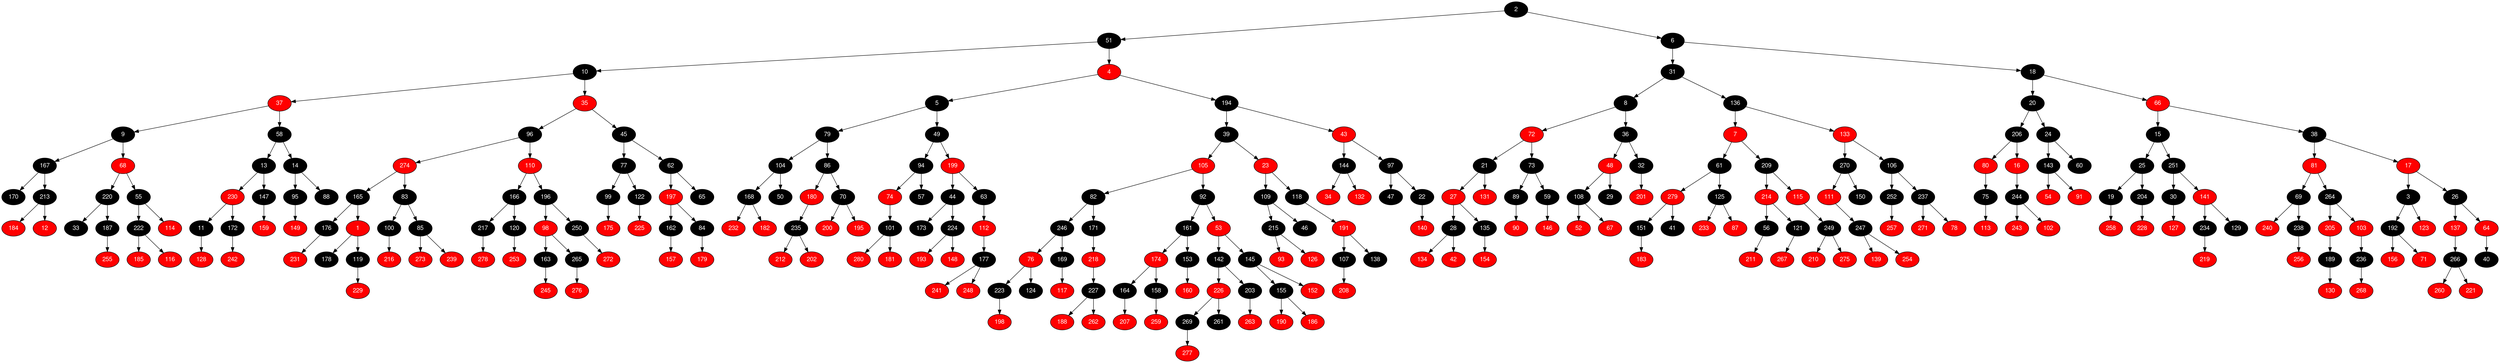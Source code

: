 digraph RB_Teste {
	node [fontname="Helvetica,Arial,sans-serif" style="filled"]
	edge [fontname="Helvetica,Arial,sans-serif" color="black"]

	{
		node [fillcolor=" black" fontcolor=" white"] 2 
		node [fillcolor=" black" fontcolor=" white"] 51 
		node [fillcolor=" black" fontcolor=" white"] 10 
		node [fillcolor=" red" fontcolor=" white"] 37 
		node [fillcolor=" black" fontcolor=" white"] 9 
		node [fillcolor=" black" fontcolor=" white"] 167 
		node [fillcolor=" black" fontcolor=" white"] 170 
		node [fillcolor=" black" fontcolor=" white"] 213 
		node [fillcolor=" red" fontcolor=" white"] 184 
		node [fillcolor=" red" fontcolor=" white"] 12 
		node [fillcolor=" red" fontcolor=" white"] 68 
		node [fillcolor=" black" fontcolor=" white"] 220 
		node [fillcolor=" black" fontcolor=" white"] 33 
		node [fillcolor=" black" fontcolor=" white"] 187 
		node [fillcolor=" red" fontcolor=" white"] 255 
		node [fillcolor=" black" fontcolor=" white"] 55 
		node [fillcolor=" black" fontcolor=" white"] 222 
		node [fillcolor=" red" fontcolor=" white"] 185 
		node [fillcolor=" red" fontcolor=" white"] 116 
		node [fillcolor=" red" fontcolor=" white"] 114 
		node [fillcolor=" black" fontcolor=" white"] 58 
		node [fillcolor=" black" fontcolor=" white"] 13 
		node [fillcolor=" red" fontcolor=" white"] 230 
		node [fillcolor=" black" fontcolor=" white"] 11 
		node [fillcolor=" red" fontcolor=" white"] 128 
		node [fillcolor=" black" fontcolor=" white"] 172 
		node [fillcolor=" red" fontcolor=" white"] 242 
		node [fillcolor=" black" fontcolor=" white"] 147 
		node [fillcolor=" red" fontcolor=" white"] 159 
		node [fillcolor=" black" fontcolor=" white"] 14 
		node [fillcolor=" black" fontcolor=" white"] 95 
		node [fillcolor=" red" fontcolor=" white"] 149 
		node [fillcolor=" black" fontcolor=" white"] 88 
		node [fillcolor=" red" fontcolor=" white"] 35 
		node [fillcolor=" black" fontcolor=" white"] 96 
		node [fillcolor=" red" fontcolor=" white"] 274 
		node [fillcolor=" black" fontcolor=" white"] 165 
		node [fillcolor=" black" fontcolor=" white"] 176 
		node [fillcolor=" red" fontcolor=" white"] 231 
		node [fillcolor=" red" fontcolor=" white"] 1 
		node [fillcolor=" black" fontcolor=" white"] 178 
		node [fillcolor=" black" fontcolor=" white"] 119 
		node [fillcolor=" red" fontcolor=" white"] 229 
		node [fillcolor=" black" fontcolor=" white"] 83 
		node [fillcolor=" black" fontcolor=" white"] 100 
		node [fillcolor=" red" fontcolor=" white"] 216 
		node [fillcolor=" black" fontcolor=" white"] 85 
		node [fillcolor=" red" fontcolor=" white"] 273 
		node [fillcolor=" red" fontcolor=" white"] 239 
		node [fillcolor=" red" fontcolor=" white"] 110 
		node [fillcolor=" black" fontcolor=" white"] 166 
		node [fillcolor=" black" fontcolor=" white"] 217 
		node [fillcolor=" red" fontcolor=" white"] 278 
		node [fillcolor=" black" fontcolor=" white"] 120 
		node [fillcolor=" red" fontcolor=" white"] 253 
		node [fillcolor=" black" fontcolor=" white"] 196 
		node [fillcolor=" red" fontcolor=" white"] 98 
		node [fillcolor=" black" fontcolor=" white"] 163 
		node [fillcolor=" red" fontcolor=" white"] 245 
		node [fillcolor=" black" fontcolor=" white"] 265 
		node [fillcolor=" red" fontcolor=" white"] 276 
		node [fillcolor=" black" fontcolor=" white"] 250 
		node [fillcolor=" red" fontcolor=" white"] 272 
		node [fillcolor=" black" fontcolor=" white"] 45 
		node [fillcolor=" black" fontcolor=" white"] 77 
		node [fillcolor=" black" fontcolor=" white"] 99 
		node [fillcolor=" red" fontcolor=" white"] 175 
		node [fillcolor=" black" fontcolor=" white"] 122 
		node [fillcolor=" red" fontcolor=" white"] 225 
		node [fillcolor=" black" fontcolor=" white"] 62 
		node [fillcolor=" red" fontcolor=" white"] 197 
		node [fillcolor=" black" fontcolor=" white"] 162 
		node [fillcolor=" red" fontcolor=" white"] 157 
		node [fillcolor=" black" fontcolor=" white"] 84 
		node [fillcolor=" red" fontcolor=" white"] 179 
		node [fillcolor=" black" fontcolor=" white"] 65 
		node [fillcolor=" red" fontcolor=" white"] 4 
		node [fillcolor=" black" fontcolor=" white"] 5 
		node [fillcolor=" black" fontcolor=" white"] 79 
		node [fillcolor=" black" fontcolor=" white"] 104 
		node [fillcolor=" black" fontcolor=" white"] 168 
		node [fillcolor=" red" fontcolor=" white"] 232 
		node [fillcolor=" red" fontcolor=" white"] 182 
		node [fillcolor=" black" fontcolor=" white"] 50 
		node [fillcolor=" black" fontcolor=" white"] 86 
		node [fillcolor=" red" fontcolor=" white"] 180 
		node [fillcolor=" black" fontcolor=" white"] 235 
		node [fillcolor=" red" fontcolor=" white"] 212 
		node [fillcolor=" red" fontcolor=" white"] 202 
		node [fillcolor=" black" fontcolor=" white"] 70 
		node [fillcolor=" red" fontcolor=" white"] 200 
		node [fillcolor=" red" fontcolor=" white"] 195 
		node [fillcolor=" black" fontcolor=" white"] 49 
		node [fillcolor=" black" fontcolor=" white"] 94 
		node [fillcolor=" red" fontcolor=" white"] 74 
		node [fillcolor=" black" fontcolor=" white"] 101 
		node [fillcolor=" red" fontcolor=" white"] 280 
		node [fillcolor=" red" fontcolor=" white"] 181 
		node [fillcolor=" black" fontcolor=" white"] 57 
		node [fillcolor=" red" fontcolor=" white"] 199 
		node [fillcolor=" black" fontcolor=" white"] 44 
		node [fillcolor=" black" fontcolor=" white"] 173 
		node [fillcolor=" black" fontcolor=" white"] 224 
		node [fillcolor=" red" fontcolor=" white"] 193 
		node [fillcolor=" red" fontcolor=" white"] 148 
		node [fillcolor=" black" fontcolor=" white"] 63 
		node [fillcolor=" red" fontcolor=" white"] 112 
		node [fillcolor=" black" fontcolor=" white"] 177 
		node [fillcolor=" red" fontcolor=" white"] 241 
		node [fillcolor=" red" fontcolor=" white"] 248 
		node [fillcolor=" black" fontcolor=" white"] 194 
		node [fillcolor=" black" fontcolor=" white"] 39 
		node [fillcolor=" red" fontcolor=" white"] 105 
		node [fillcolor=" black" fontcolor=" white"] 82 
		node [fillcolor=" black" fontcolor=" white"] 246 
		node [fillcolor=" red" fontcolor=" white"] 76 
		node [fillcolor=" black" fontcolor=" white"] 223 
		node [fillcolor=" red" fontcolor=" white"] 198 
		node [fillcolor=" black" fontcolor=" white"] 124 
		node [fillcolor=" black" fontcolor=" white"] 169 
		node [fillcolor=" red" fontcolor=" white"] 117 
		node [fillcolor=" black" fontcolor=" white"] 171 
		node [fillcolor=" red" fontcolor=" white"] 218 
		node [fillcolor=" black" fontcolor=" white"] 227 
		node [fillcolor=" red" fontcolor=" white"] 188 
		node [fillcolor=" red" fontcolor=" white"] 262 
		node [fillcolor=" black" fontcolor=" white"] 92 
		node [fillcolor=" black" fontcolor=" white"] 161 
		node [fillcolor=" red" fontcolor=" white"] 174 
		node [fillcolor=" black" fontcolor=" white"] 164 
		node [fillcolor=" red" fontcolor=" white"] 207 
		node [fillcolor=" black" fontcolor=" white"] 158 
		node [fillcolor=" red" fontcolor=" white"] 259 
		node [fillcolor=" black" fontcolor=" white"] 153 
		node [fillcolor=" red" fontcolor=" white"] 160 
		node [fillcolor=" red" fontcolor=" white"] 53 
		node [fillcolor=" black" fontcolor=" white"] 142 
		node [fillcolor=" red" fontcolor=" white"] 226 
		node [fillcolor=" black" fontcolor=" white"] 269 
		node [fillcolor=" red" fontcolor=" white"] 277 
		node [fillcolor=" black" fontcolor=" white"] 261 
		node [fillcolor=" black" fontcolor=" white"] 203 
		node [fillcolor=" red" fontcolor=" white"] 263 
		node [fillcolor=" black" fontcolor=" white"] 145 
		node [fillcolor=" black" fontcolor=" white"] 155 
		node [fillcolor=" red" fontcolor=" white"] 190 
		node [fillcolor=" red" fontcolor=" white"] 186 
		node [fillcolor=" red" fontcolor=" white"] 152 
		node [fillcolor=" red" fontcolor=" white"] 23 
		node [fillcolor=" black" fontcolor=" white"] 109 
		node [fillcolor=" black" fontcolor=" white"] 215 
		node [fillcolor=" red" fontcolor=" white"] 93 
		node [fillcolor=" red" fontcolor=" white"] 126 
		node [fillcolor=" black" fontcolor=" white"] 46 
		node [fillcolor=" black" fontcolor=" white"] 118 
		node [fillcolor=" red" fontcolor=" white"] 191 
		node [fillcolor=" black" fontcolor=" white"] 107 
		node [fillcolor=" red" fontcolor=" white"] 208 
		node [fillcolor=" black" fontcolor=" white"] 138 
		node [fillcolor=" red" fontcolor=" white"] 43 
		node [fillcolor=" black" fontcolor=" white"] 144 
		node [fillcolor=" red" fontcolor=" white"] 34 
		node [fillcolor=" red" fontcolor=" white"] 132 
		node [fillcolor=" black" fontcolor=" white"] 97 
		node [fillcolor=" black" fontcolor=" white"] 47 
		node [fillcolor=" black" fontcolor=" white"] 22 
		node [fillcolor=" red" fontcolor=" white"] 140 
		node [fillcolor=" black" fontcolor=" white"] 6 
		node [fillcolor=" black" fontcolor=" white"] 31 
		node [fillcolor=" black" fontcolor=" white"] 8 
		node [fillcolor=" red" fontcolor=" white"] 72 
		node [fillcolor=" black" fontcolor=" white"] 21 
		node [fillcolor=" red" fontcolor=" white"] 27 
		node [fillcolor=" black" fontcolor=" white"] 28 
		node [fillcolor=" red" fontcolor=" white"] 134 
		node [fillcolor=" red" fontcolor=" white"] 42 
		node [fillcolor=" black" fontcolor=" white"] 135 
		node [fillcolor=" red" fontcolor=" white"] 154 
		node [fillcolor=" red" fontcolor=" white"] 131 
		node [fillcolor=" black" fontcolor=" white"] 73 
		node [fillcolor=" black" fontcolor=" white"] 89 
		node [fillcolor=" red" fontcolor=" white"] 90 
		node [fillcolor=" black" fontcolor=" white"] 59 
		node [fillcolor=" red" fontcolor=" white"] 146 
		node [fillcolor=" black" fontcolor=" white"] 36 
		node [fillcolor=" red" fontcolor=" white"] 48 
		node [fillcolor=" black" fontcolor=" white"] 108 
		node [fillcolor=" red" fontcolor=" white"] 52 
		node [fillcolor=" red" fontcolor=" white"] 67 
		node [fillcolor=" black" fontcolor=" white"] 29 
		node [fillcolor=" black" fontcolor=" white"] 32 
		node [fillcolor=" red" fontcolor=" white"] 201 
		node [fillcolor=" black" fontcolor=" white"] 136 
		node [fillcolor=" red" fontcolor=" white"] 7 
		node [fillcolor=" black" fontcolor=" white"] 61 
		node [fillcolor=" red" fontcolor=" white"] 279 
		node [fillcolor=" black" fontcolor=" white"] 151 
		node [fillcolor=" red" fontcolor=" white"] 183 
		node [fillcolor=" black" fontcolor=" white"] 41 
		node [fillcolor=" black" fontcolor=" white"] 125 
		node [fillcolor=" red" fontcolor=" white"] 233 
		node [fillcolor=" red" fontcolor=" white"] 87 
		node [fillcolor=" black" fontcolor=" white"] 209 
		node [fillcolor=" red" fontcolor=" white"] 214 
		node [fillcolor=" black" fontcolor=" white"] 56 
		node [fillcolor=" red" fontcolor=" white"] 211 
		node [fillcolor=" black" fontcolor=" white"] 121 
		node [fillcolor=" red" fontcolor=" white"] 267 
		node [fillcolor=" red" fontcolor=" white"] 115 
		node [fillcolor=" black" fontcolor=" white"] 249 
		node [fillcolor=" red" fontcolor=" white"] 210 
		node [fillcolor=" red" fontcolor=" white"] 275 
		node [fillcolor=" red" fontcolor=" white"] 133 
		node [fillcolor=" black" fontcolor=" white"] 270 
		node [fillcolor=" red" fontcolor=" white"] 111 
		node [fillcolor=" black" fontcolor=" white"] 247 
		node [fillcolor=" red" fontcolor=" white"] 139 
		node [fillcolor=" red" fontcolor=" white"] 254 
		node [fillcolor=" black" fontcolor=" white"] 150 
		node [fillcolor=" black" fontcolor=" white"] 106 
		node [fillcolor=" black" fontcolor=" white"] 252 
		node [fillcolor=" red" fontcolor=" white"] 257 
		node [fillcolor=" black" fontcolor=" white"] 237 
		node [fillcolor=" red" fontcolor=" white"] 271 
		node [fillcolor=" red" fontcolor=" white"] 78 
		node [fillcolor=" black" fontcolor=" white"] 18 
		node [fillcolor=" black" fontcolor=" white"] 20 
		node [fillcolor=" black" fontcolor=" white"] 206 
		node [fillcolor=" red" fontcolor=" white"] 80 
		node [fillcolor=" black" fontcolor=" white"] 75 
		node [fillcolor=" red" fontcolor=" white"] 113 
		node [fillcolor=" red" fontcolor=" white"] 16 
		node [fillcolor=" black" fontcolor=" white"] 244 
		node [fillcolor=" red" fontcolor=" white"] 243 
		node [fillcolor=" red" fontcolor=" white"] 102 
		node [fillcolor=" black" fontcolor=" white"] 24 
		node [fillcolor=" black" fontcolor=" white"] 143 
		node [fillcolor=" red" fontcolor=" white"] 54 
		node [fillcolor=" red" fontcolor=" white"] 91 
		node [fillcolor=" black" fontcolor=" white"] 60 
		node [fillcolor=" red" fontcolor=" white"] 66 
		node [fillcolor=" black" fontcolor=" white"] 15 
		node [fillcolor=" black" fontcolor=" white"] 25 
		node [fillcolor=" black" fontcolor=" white"] 19 
		node [fillcolor=" red" fontcolor=" white"] 258 
		node [fillcolor=" black" fontcolor=" white"] 204 
		node [fillcolor=" red" fontcolor=" white"] 228 
		node [fillcolor=" black" fontcolor=" white"] 251 
		node [fillcolor=" black" fontcolor=" white"] 30 
		node [fillcolor=" red" fontcolor=" white"] 127 
		node [fillcolor=" red" fontcolor=" white"] 141 
		node [fillcolor=" black" fontcolor=" white"] 234 
		node [fillcolor=" red" fontcolor=" white"] 219 
		node [fillcolor=" black" fontcolor=" white"] 129 
		node [fillcolor=" black" fontcolor=" white"] 38 
		node [fillcolor=" red" fontcolor=" white"] 81 
		node [fillcolor=" black" fontcolor=" white"] 69 
		node [fillcolor=" red" fontcolor=" white"] 240 
		node [fillcolor=" black" fontcolor=" white"] 238 
		node [fillcolor=" red" fontcolor=" white"] 256 
		node [fillcolor=" black" fontcolor=" white"] 264 
		node [fillcolor=" red" fontcolor=" white"] 205 
		node [fillcolor=" black" fontcolor=" white"] 189 
		node [fillcolor=" red" fontcolor=" white"] 130 
		node [fillcolor=" red" fontcolor=" white"] 103 
		node [fillcolor=" black" fontcolor=" white"] 236 
		node [fillcolor=" red" fontcolor=" white"] 268 
		node [fillcolor=" red" fontcolor=" white"] 17 
		node [fillcolor=" black" fontcolor=" white"] 3 
		node [fillcolor=" black" fontcolor=" white"] 192 
		node [fillcolor=" red" fontcolor=" white"] 156 
		node [fillcolor=" red" fontcolor=" white"] 71 
		node [fillcolor=" red" fontcolor=" white"] 123 
		node [fillcolor=" black" fontcolor=" white"] 26 
		node [fillcolor=" red" fontcolor=" white"] 137 
		node [fillcolor=" black" fontcolor=" white"] 266 
		node [fillcolor=" red" fontcolor=" white"] 260 
		node [fillcolor=" red" fontcolor=" white"] 221 
		node [fillcolor=" red" fontcolor=" white"] 64 
		node [fillcolor=" black" fontcolor=" white"] 40 
	}

	2 -> 51 
	2 -> 6 
	51 -> 10 
	51 -> 4 
	10 -> 37 
	10 -> 35 
	37 -> 9 
	37 -> 58 
	9 -> 167 
	9 -> 68 
	167 -> 170 
	167 -> 213 
	213 -> 184 
	213 -> 12 
	68 -> 220 
	68 -> 55 
	220 -> 33 
	220 -> 187 
	187 -> 255 
	55 -> 222 
	55 -> 114 
	222 -> 185 
	222 -> 116 
	58 -> 13 
	58 -> 14 
	13 -> 230 
	13 -> 147 
	230 -> 11 
	230 -> 172 
	11 -> 128 
	172 -> 242 
	147 -> 159 
	14 -> 95 
	14 -> 88 
	95 -> 149 
	35 -> 96 
	35 -> 45 
	96 -> 274 
	96 -> 110 
	274 -> 165 
	274 -> 83 
	165 -> 176 
	165 -> 1 
	176 -> 231 
	1 -> 178 
	1 -> 119 
	119 -> 229 
	83 -> 100 
	83 -> 85 
	100 -> 216 
	85 -> 273 
	85 -> 239 
	110 -> 166 
	110 -> 196 
	166 -> 217 
	166 -> 120 
	217 -> 278 
	120 -> 253 
	196 -> 98 
	196 -> 250 
	98 -> 163 
	98 -> 265 
	163 -> 245 
	265 -> 276 
	250 -> 272 
	45 -> 77 
	45 -> 62 
	77 -> 99 
	77 -> 122 
	99 -> 175 
	122 -> 225 
	62 -> 197 
	62 -> 65 
	197 -> 162 
	197 -> 84 
	162 -> 157 
	84 -> 179 
	4 -> 5 
	4 -> 194 
	5 -> 79 
	5 -> 49 
	79 -> 104 
	79 -> 86 
	104 -> 168 
	104 -> 50 
	168 -> 232 
	168 -> 182 
	86 -> 180 
	86 -> 70 
	180 -> 235 
	235 -> 212 
	235 -> 202 
	70 -> 200 
	70 -> 195 
	49 -> 94 
	49 -> 199 
	94 -> 74 
	94 -> 57 
	74 -> 101 
	101 -> 280 
	101 -> 181 
	199 -> 44 
	199 -> 63 
	44 -> 173 
	44 -> 224 
	224 -> 193 
	224 -> 148 
	63 -> 112 
	112 -> 177 
	177 -> 241 
	177 -> 248 
	194 -> 39 
	194 -> 43 
	39 -> 105 
	39 -> 23 
	105 -> 82 
	105 -> 92 
	82 -> 246 
	82 -> 171 
	246 -> 76 
	246 -> 169 
	76 -> 223 
	76 -> 124 
	223 -> 198 
	169 -> 117 
	171 -> 218 
	218 -> 227 
	227 -> 188 
	227 -> 262 
	92 -> 161 
	92 -> 53 
	161 -> 174 
	161 -> 153 
	174 -> 164 
	174 -> 158 
	164 -> 207 
	158 -> 259 
	153 -> 160 
	53 -> 142 
	53 -> 145 
	142 -> 226 
	142 -> 203 
	226 -> 269 
	226 -> 261 
	269 -> 277 
	203 -> 263 
	145 -> 155 
	145 -> 152 
	155 -> 190 
	155 -> 186 
	23 -> 109 
	23 -> 118 
	109 -> 215 
	109 -> 46 
	215 -> 93 
	215 -> 126 
	118 -> 191 
	191 -> 107 
	191 -> 138 
	107 -> 208 
	43 -> 144 
	43 -> 97 
	144 -> 34 
	144 -> 132 
	97 -> 47 
	97 -> 22 
	22 -> 140 
	6 -> 31 
	6 -> 18 
	31 -> 8 
	31 -> 136 
	8 -> 72 
	8 -> 36 
	72 -> 21 
	72 -> 73 
	21 -> 27 
	21 -> 131 
	27 -> 28 
	27 -> 135 
	28 -> 134 
	28 -> 42 
	135 -> 154 
	73 -> 89 
	73 -> 59 
	89 -> 90 
	59 -> 146 
	36 -> 48 
	36 -> 32 
	48 -> 108 
	48 -> 29 
	108 -> 52 
	108 -> 67 
	32 -> 201 
	136 -> 7 
	136 -> 133 
	7 -> 61 
	7 -> 209 
	61 -> 279 
	61 -> 125 
	279 -> 151 
	279 -> 41 
	151 -> 183 
	125 -> 233 
	125 -> 87 
	209 -> 214 
	209 -> 115 
	214 -> 56 
	214 -> 121 
	56 -> 211 
	121 -> 267 
	115 -> 249 
	249 -> 210 
	249 -> 275 
	133 -> 270 
	133 -> 106 
	270 -> 111 
	270 -> 150 
	111 -> 247 
	247 -> 139 
	247 -> 254 
	106 -> 252 
	106 -> 237 
	252 -> 257 
	237 -> 271 
	237 -> 78 
	18 -> 20 
	18 -> 66 
	20 -> 206 
	20 -> 24 
	206 -> 80 
	206 -> 16 
	80 -> 75 
	75 -> 113 
	16 -> 244 
	244 -> 243 
	244 -> 102 
	24 -> 143 
	24 -> 60 
	143 -> 54 
	143 -> 91 
	66 -> 15 
	66 -> 38 
	15 -> 25 
	15 -> 251 
	25 -> 19 
	25 -> 204 
	19 -> 258 
	204 -> 228 
	251 -> 30 
	251 -> 141 
	30 -> 127 
	141 -> 234 
	141 -> 129 
	234 -> 219 
	38 -> 81 
	38 -> 17 
	81 -> 69 
	81 -> 264 
	69 -> 240 
	69 -> 238 
	238 -> 256 
	264 -> 205 
	264 -> 103 
	205 -> 189 
	189 -> 130 
	103 -> 236 
	236 -> 268 
	17 -> 3 
	17 -> 26 
	3 -> 192 
	3 -> 123 
	192 -> 156 
	192 -> 71 
	26 -> 137 
	26 -> 64 
	137 -> 266 
	266 -> 260 
	266 -> 221 
	64 -> 40 
}
